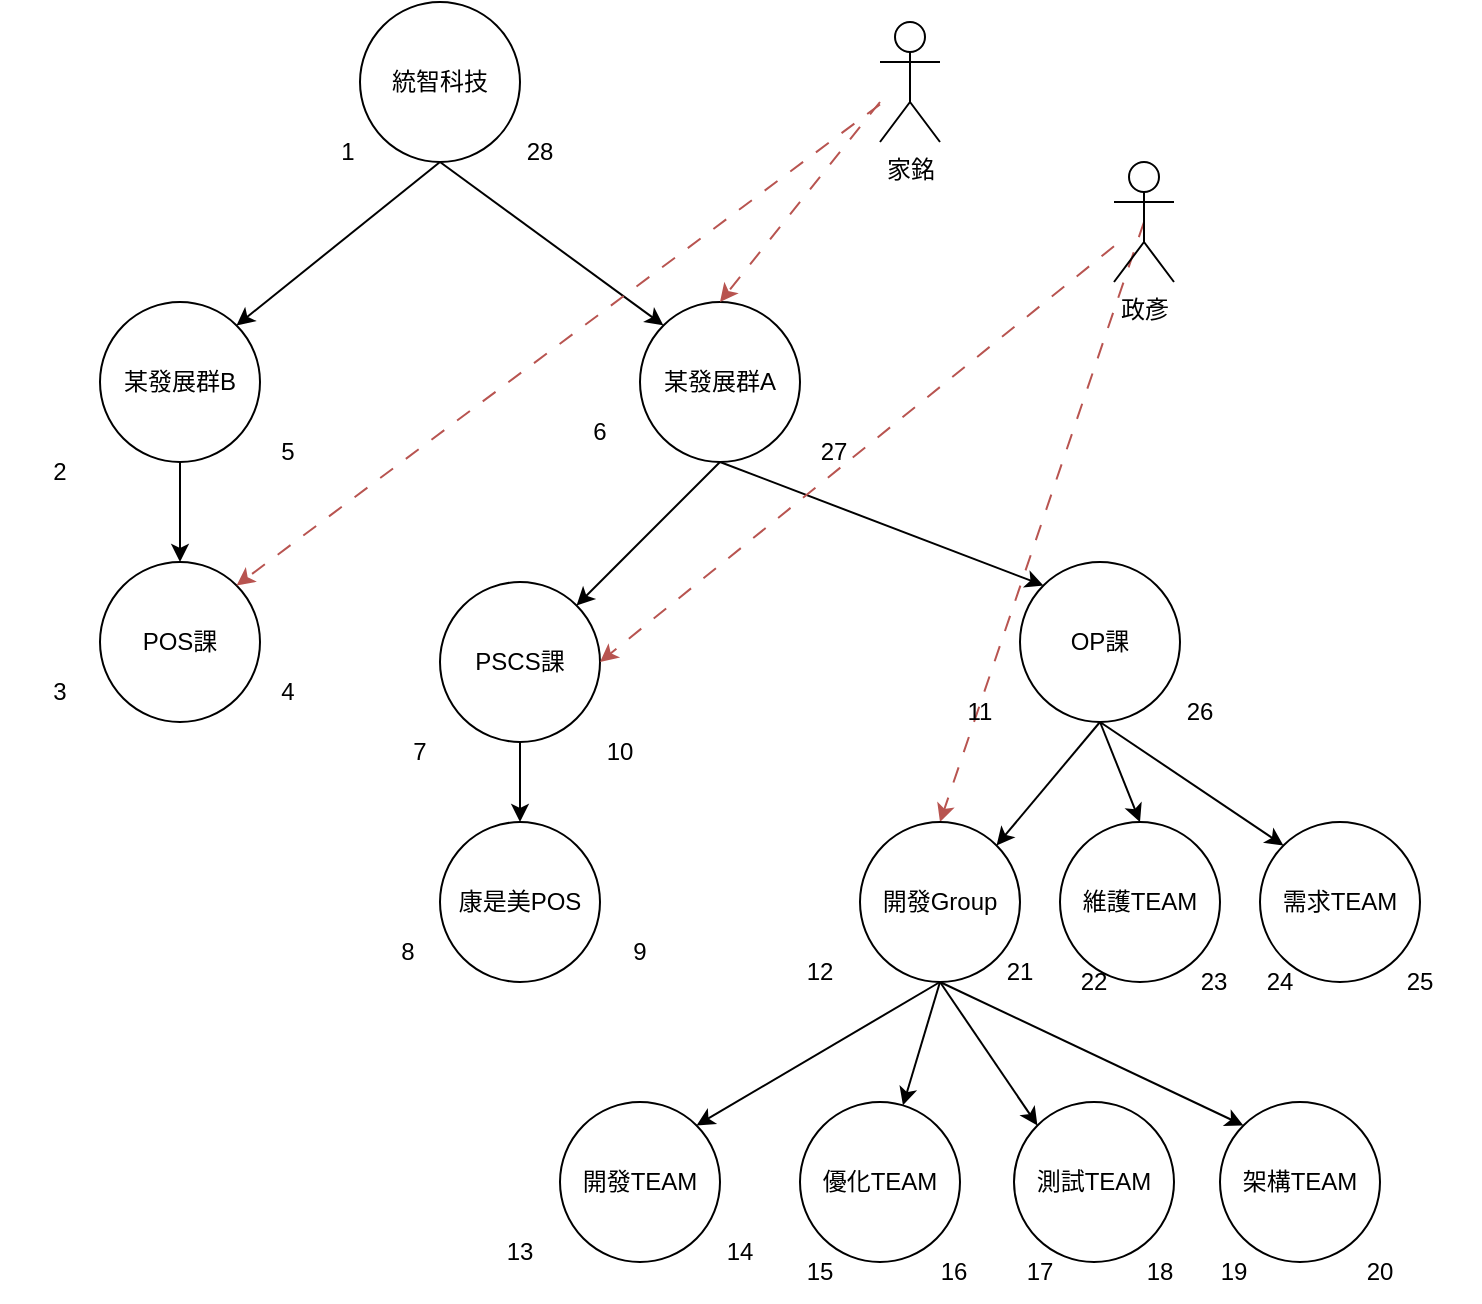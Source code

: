 <mxfile version="21.6.8" type="device">
  <diagram name="第 1 页" id="SsiunpsfQuj7ZZ4LuKEw">
    <mxGraphModel dx="954" dy="622" grid="1" gridSize="10" guides="1" tooltips="1" connect="1" arrows="1" fold="1" page="1" pageScale="1" pageWidth="827" pageHeight="1169" math="0" shadow="0">
      <root>
        <mxCell id="0" />
        <mxCell id="1" parent="0" />
        <mxCell id="whKWE8ibWk3SRuT9hRc6-10" value="" style="endArrow=classic;html=1;rounded=0;entryX=0.5;entryY=0;entryDx=0;entryDy=0;dashed=1;dashPattern=8 8;exitX=0.5;exitY=0.5;exitDx=0;exitDy=0;exitPerimeter=0;fillColor=#f8cecc;strokeColor=#b85450;" edge="1" parent="1" source="whKWE8ibWk3SRuT9hRc6-6" target="J8v8O8vQtxpTcH7Jla2E-8">
          <mxGeometry width="50" height="50" relative="1" as="geometry">
            <mxPoint x="885" y="257" as="sourcePoint" />
            <mxPoint x="550" y="420" as="targetPoint" />
          </mxGeometry>
        </mxCell>
        <mxCell id="J8v8O8vQtxpTcH7Jla2E-1" value="統智科技" style="ellipse;whiteSpace=wrap;html=1;aspect=fixed;" parent="1" vertex="1">
          <mxGeometry x="420" y="80" width="80" height="80" as="geometry" />
        </mxCell>
        <mxCell id="J8v8O8vQtxpTcH7Jla2E-2" value="某發展群B" style="ellipse;whiteSpace=wrap;html=1;aspect=fixed;" parent="1" vertex="1">
          <mxGeometry x="290" y="230" width="80" height="80" as="geometry" />
        </mxCell>
        <mxCell id="J8v8O8vQtxpTcH7Jla2E-3" value="某發展群A" style="ellipse;whiteSpace=wrap;html=1;aspect=fixed;" parent="1" vertex="1">
          <mxGeometry x="560" y="230" width="80" height="80" as="geometry" />
        </mxCell>
        <mxCell id="J8v8O8vQtxpTcH7Jla2E-4" value="POS課" style="ellipse;whiteSpace=wrap;html=1;aspect=fixed;" parent="1" vertex="1">
          <mxGeometry x="290" y="360" width="80" height="80" as="geometry" />
        </mxCell>
        <mxCell id="J8v8O8vQtxpTcH7Jla2E-5" value="PSCS課" style="ellipse;whiteSpace=wrap;html=1;aspect=fixed;" parent="1" vertex="1">
          <mxGeometry x="460" y="370" width="80" height="80" as="geometry" />
        </mxCell>
        <mxCell id="J8v8O8vQtxpTcH7Jla2E-6" value="OP課" style="ellipse;whiteSpace=wrap;html=1;aspect=fixed;" parent="1" vertex="1">
          <mxGeometry x="750" y="360" width="80" height="80" as="geometry" />
        </mxCell>
        <mxCell id="J8v8O8vQtxpTcH7Jla2E-7" value="康是美POS" style="ellipse;whiteSpace=wrap;html=1;aspect=fixed;" parent="1" vertex="1">
          <mxGeometry x="460" y="490" width="80" height="80" as="geometry" />
        </mxCell>
        <mxCell id="J8v8O8vQtxpTcH7Jla2E-8" value="開發Group" style="ellipse;whiteSpace=wrap;html=1;aspect=fixed;" parent="1" vertex="1">
          <mxGeometry x="670" y="490" width="80" height="80" as="geometry" />
        </mxCell>
        <mxCell id="J8v8O8vQtxpTcH7Jla2E-9" value="維護TEAM" style="ellipse;whiteSpace=wrap;html=1;aspect=fixed;" parent="1" vertex="1">
          <mxGeometry x="770" y="490" width="80" height="80" as="geometry" />
        </mxCell>
        <mxCell id="J8v8O8vQtxpTcH7Jla2E-10" value="需求TEAM" style="ellipse;whiteSpace=wrap;html=1;aspect=fixed;" parent="1" vertex="1">
          <mxGeometry x="870" y="490" width="80" height="80" as="geometry" />
        </mxCell>
        <mxCell id="J8v8O8vQtxpTcH7Jla2E-11" value="開發TEAM" style="ellipse;whiteSpace=wrap;html=1;aspect=fixed;" parent="1" vertex="1">
          <mxGeometry x="520" y="630" width="80" height="80" as="geometry" />
        </mxCell>
        <mxCell id="J8v8O8vQtxpTcH7Jla2E-12" value="優化TEAM" style="ellipse;whiteSpace=wrap;html=1;aspect=fixed;" parent="1" vertex="1">
          <mxGeometry x="640" y="630" width="80" height="80" as="geometry" />
        </mxCell>
        <mxCell id="J8v8O8vQtxpTcH7Jla2E-13" value="測試TEAM" style="ellipse;whiteSpace=wrap;html=1;aspect=fixed;" parent="1" vertex="1">
          <mxGeometry x="747" y="630" width="80" height="80" as="geometry" />
        </mxCell>
        <mxCell id="J8v8O8vQtxpTcH7Jla2E-14" value="架構TEAM" style="ellipse;whiteSpace=wrap;html=1;aspect=fixed;" parent="1" vertex="1">
          <mxGeometry x="850" y="630" width="80" height="80" as="geometry" />
        </mxCell>
        <mxCell id="J8v8O8vQtxpTcH7Jla2E-15" value="" style="endArrow=classic;html=1;rounded=0;exitX=0.5;exitY=1;exitDx=0;exitDy=0;entryX=1;entryY=0;entryDx=0;entryDy=0;" parent="1" source="J8v8O8vQtxpTcH7Jla2E-1" target="J8v8O8vQtxpTcH7Jla2E-2" edge="1">
          <mxGeometry width="50" height="50" relative="1" as="geometry">
            <mxPoint x="170" y="510" as="sourcePoint" />
            <mxPoint x="220" y="460" as="targetPoint" />
          </mxGeometry>
        </mxCell>
        <mxCell id="J8v8O8vQtxpTcH7Jla2E-16" value="" style="endArrow=classic;html=1;rounded=0;exitX=0.5;exitY=1;exitDx=0;exitDy=0;" parent="1" source="J8v8O8vQtxpTcH7Jla2E-2" target="J8v8O8vQtxpTcH7Jla2E-4" edge="1">
          <mxGeometry width="50" height="50" relative="1" as="geometry">
            <mxPoint x="470" y="170" as="sourcePoint" />
            <mxPoint x="280" y="220" as="targetPoint" />
          </mxGeometry>
        </mxCell>
        <mxCell id="J8v8O8vQtxpTcH7Jla2E-17" value="" style="endArrow=classic;html=1;rounded=0;exitX=0.5;exitY=1;exitDx=0;exitDy=0;entryX=0;entryY=0;entryDx=0;entryDy=0;" parent="1" source="J8v8O8vQtxpTcH7Jla2E-1" target="J8v8O8vQtxpTcH7Jla2E-3" edge="1">
          <mxGeometry width="50" height="50" relative="1" as="geometry">
            <mxPoint x="470" y="170" as="sourcePoint" />
            <mxPoint x="368" y="252" as="targetPoint" />
          </mxGeometry>
        </mxCell>
        <mxCell id="J8v8O8vQtxpTcH7Jla2E-18" value="" style="endArrow=classic;html=1;rounded=0;exitX=0.5;exitY=1;exitDx=0;exitDy=0;entryX=1;entryY=0;entryDx=0;entryDy=0;" parent="1" source="J8v8O8vQtxpTcH7Jla2E-3" target="J8v8O8vQtxpTcH7Jla2E-5" edge="1">
          <mxGeometry width="50" height="50" relative="1" as="geometry">
            <mxPoint x="470" y="170" as="sourcePoint" />
            <mxPoint x="582" y="252" as="targetPoint" />
          </mxGeometry>
        </mxCell>
        <mxCell id="J8v8O8vQtxpTcH7Jla2E-20" value="" style="endArrow=classic;html=1;rounded=0;exitX=0.5;exitY=1;exitDx=0;exitDy=0;entryX=0;entryY=0;entryDx=0;entryDy=0;" parent="1" source="J8v8O8vQtxpTcH7Jla2E-3" target="J8v8O8vQtxpTcH7Jla2E-6" edge="1">
          <mxGeometry width="50" height="50" relative="1" as="geometry">
            <mxPoint x="610" y="320" as="sourcePoint" />
            <mxPoint x="538" y="392" as="targetPoint" />
          </mxGeometry>
        </mxCell>
        <mxCell id="J8v8O8vQtxpTcH7Jla2E-21" value="" style="endArrow=classic;html=1;rounded=0;exitX=0.5;exitY=1;exitDx=0;exitDy=0;" parent="1" source="J8v8O8vQtxpTcH7Jla2E-5" target="J8v8O8vQtxpTcH7Jla2E-7" edge="1">
          <mxGeometry width="50" height="50" relative="1" as="geometry">
            <mxPoint x="610" y="320" as="sourcePoint" />
            <mxPoint x="538" y="392" as="targetPoint" />
            <Array as="points">
              <mxPoint x="500" y="470" />
            </Array>
          </mxGeometry>
        </mxCell>
        <mxCell id="J8v8O8vQtxpTcH7Jla2E-23" value="" style="endArrow=classic;html=1;rounded=0;exitX=0.5;exitY=1;exitDx=0;exitDy=0;entryX=1;entryY=0;entryDx=0;entryDy=0;" parent="1" source="J8v8O8vQtxpTcH7Jla2E-6" target="J8v8O8vQtxpTcH7Jla2E-8" edge="1">
          <mxGeometry width="50" height="50" relative="1" as="geometry">
            <mxPoint x="800" y="570" as="sourcePoint" />
            <mxPoint x="850" y="520" as="targetPoint" />
          </mxGeometry>
        </mxCell>
        <mxCell id="J8v8O8vQtxpTcH7Jla2E-24" value="" style="endArrow=classic;html=1;rounded=0;exitX=0.5;exitY=1;exitDx=0;exitDy=0;entryX=0.5;entryY=0;entryDx=0;entryDy=0;" parent="1" source="J8v8O8vQtxpTcH7Jla2E-6" target="J8v8O8vQtxpTcH7Jla2E-9" edge="1">
          <mxGeometry width="50" height="50" relative="1" as="geometry">
            <mxPoint x="800" y="450" as="sourcePoint" />
            <mxPoint x="748" y="512" as="targetPoint" />
          </mxGeometry>
        </mxCell>
        <mxCell id="J8v8O8vQtxpTcH7Jla2E-25" value="" style="endArrow=classic;html=1;rounded=0;exitX=0.5;exitY=1;exitDx=0;exitDy=0;entryX=0;entryY=0;entryDx=0;entryDy=0;" parent="1" source="J8v8O8vQtxpTcH7Jla2E-6" target="J8v8O8vQtxpTcH7Jla2E-10" edge="1">
          <mxGeometry width="50" height="50" relative="1" as="geometry">
            <mxPoint x="800" y="450" as="sourcePoint" />
            <mxPoint x="820" y="500" as="targetPoint" />
          </mxGeometry>
        </mxCell>
        <mxCell id="J8v8O8vQtxpTcH7Jla2E-26" value="" style="endArrow=classic;html=1;rounded=0;exitX=0.5;exitY=1;exitDx=0;exitDy=0;entryX=1;entryY=0;entryDx=0;entryDy=0;" parent="1" source="J8v8O8vQtxpTcH7Jla2E-8" target="J8v8O8vQtxpTcH7Jla2E-11" edge="1">
          <mxGeometry width="50" height="50" relative="1" as="geometry">
            <mxPoint x="800" y="450" as="sourcePoint" />
            <mxPoint x="748" y="512" as="targetPoint" />
          </mxGeometry>
        </mxCell>
        <mxCell id="J8v8O8vQtxpTcH7Jla2E-27" value="" style="endArrow=classic;html=1;rounded=0;exitX=0.5;exitY=1;exitDx=0;exitDy=0;" parent="1" source="J8v8O8vQtxpTcH7Jla2E-8" target="J8v8O8vQtxpTcH7Jla2E-12" edge="1">
          <mxGeometry width="50" height="50" relative="1" as="geometry">
            <mxPoint x="720" y="580" as="sourcePoint" />
            <mxPoint x="668" y="662" as="targetPoint" />
          </mxGeometry>
        </mxCell>
        <mxCell id="J8v8O8vQtxpTcH7Jla2E-28" value="" style="endArrow=classic;html=1;rounded=0;exitX=0.5;exitY=1;exitDx=0;exitDy=0;entryX=0;entryY=0;entryDx=0;entryDy=0;" parent="1" source="J8v8O8vQtxpTcH7Jla2E-8" target="J8v8O8vQtxpTcH7Jla2E-13" edge="1">
          <mxGeometry width="50" height="50" relative="1" as="geometry">
            <mxPoint x="720" y="580" as="sourcePoint" />
            <mxPoint x="732" y="662" as="targetPoint" />
          </mxGeometry>
        </mxCell>
        <mxCell id="J8v8O8vQtxpTcH7Jla2E-29" value="" style="endArrow=classic;html=1;rounded=0;exitX=0.5;exitY=1;exitDx=0;exitDy=0;entryX=0;entryY=0;entryDx=0;entryDy=0;" parent="1" source="J8v8O8vQtxpTcH7Jla2E-8" target="J8v8O8vQtxpTcH7Jla2E-14" edge="1">
          <mxGeometry width="50" height="50" relative="1" as="geometry">
            <mxPoint x="720" y="580" as="sourcePoint" />
            <mxPoint x="769" y="652" as="targetPoint" />
          </mxGeometry>
        </mxCell>
        <mxCell id="J8v8O8vQtxpTcH7Jla2E-30" value="1" style="text;html=1;strokeColor=none;fillColor=none;align=center;verticalAlign=middle;whiteSpace=wrap;rounded=0;" parent="1" vertex="1">
          <mxGeometry x="384" y="140" width="60" height="30" as="geometry" />
        </mxCell>
        <mxCell id="J8v8O8vQtxpTcH7Jla2E-31" value="2" style="text;html=1;strokeColor=none;fillColor=none;align=center;verticalAlign=middle;whiteSpace=wrap;rounded=0;" parent="1" vertex="1">
          <mxGeometry x="240" y="300" width="60" height="30" as="geometry" />
        </mxCell>
        <mxCell id="J8v8O8vQtxpTcH7Jla2E-32" value="3" style="text;html=1;strokeColor=none;fillColor=none;align=center;verticalAlign=middle;whiteSpace=wrap;rounded=0;" parent="1" vertex="1">
          <mxGeometry x="240" y="410" width="60" height="30" as="geometry" />
        </mxCell>
        <mxCell id="J8v8O8vQtxpTcH7Jla2E-33" value="4" style="text;html=1;strokeColor=none;fillColor=none;align=center;verticalAlign=middle;whiteSpace=wrap;rounded=0;" parent="1" vertex="1">
          <mxGeometry x="354" y="410" width="60" height="30" as="geometry" />
        </mxCell>
        <mxCell id="J8v8O8vQtxpTcH7Jla2E-34" value="5" style="text;html=1;strokeColor=none;fillColor=none;align=center;verticalAlign=middle;whiteSpace=wrap;rounded=0;" parent="1" vertex="1">
          <mxGeometry x="354" y="290" width="60" height="30" as="geometry" />
        </mxCell>
        <mxCell id="J8v8O8vQtxpTcH7Jla2E-35" value="6" style="text;html=1;strokeColor=none;fillColor=none;align=center;verticalAlign=middle;whiteSpace=wrap;rounded=0;" parent="1" vertex="1">
          <mxGeometry x="510" y="280" width="60" height="30" as="geometry" />
        </mxCell>
        <mxCell id="J8v8O8vQtxpTcH7Jla2E-36" value="7" style="text;html=1;strokeColor=none;fillColor=none;align=center;verticalAlign=middle;whiteSpace=wrap;rounded=0;" parent="1" vertex="1">
          <mxGeometry x="420" y="440" width="60" height="30" as="geometry" />
        </mxCell>
        <mxCell id="J8v8O8vQtxpTcH7Jla2E-37" value="8" style="text;html=1;strokeColor=none;fillColor=none;align=center;verticalAlign=middle;whiteSpace=wrap;rounded=0;" parent="1" vertex="1">
          <mxGeometry x="414" y="540" width="60" height="30" as="geometry" />
        </mxCell>
        <mxCell id="J8v8O8vQtxpTcH7Jla2E-38" value="9" style="text;html=1;strokeColor=none;fillColor=none;align=center;verticalAlign=middle;whiteSpace=wrap;rounded=0;" parent="1" vertex="1">
          <mxGeometry x="530" y="540" width="60" height="30" as="geometry" />
        </mxCell>
        <mxCell id="J8v8O8vQtxpTcH7Jla2E-39" value="10" style="text;html=1;strokeColor=none;fillColor=none;align=center;verticalAlign=middle;whiteSpace=wrap;rounded=0;" parent="1" vertex="1">
          <mxGeometry x="520" y="440" width="60" height="30" as="geometry" />
        </mxCell>
        <mxCell id="J8v8O8vQtxpTcH7Jla2E-40" value="11" style="text;html=1;strokeColor=none;fillColor=none;align=center;verticalAlign=middle;whiteSpace=wrap;rounded=0;" parent="1" vertex="1">
          <mxGeometry x="700" y="420" width="60" height="30" as="geometry" />
        </mxCell>
        <mxCell id="J8v8O8vQtxpTcH7Jla2E-41" value="12" style="text;html=1;strokeColor=none;fillColor=none;align=center;verticalAlign=middle;whiteSpace=wrap;rounded=0;" parent="1" vertex="1">
          <mxGeometry x="620" y="550" width="60" height="30" as="geometry" />
        </mxCell>
        <mxCell id="J8v8O8vQtxpTcH7Jla2E-42" value="13" style="text;html=1;strokeColor=none;fillColor=none;align=center;verticalAlign=middle;whiteSpace=wrap;rounded=0;" parent="1" vertex="1">
          <mxGeometry x="470" y="690" width="60" height="30" as="geometry" />
        </mxCell>
        <mxCell id="J8v8O8vQtxpTcH7Jla2E-43" value="14" style="text;html=1;strokeColor=none;fillColor=none;align=center;verticalAlign=middle;whiteSpace=wrap;rounded=0;" parent="1" vertex="1">
          <mxGeometry x="580" y="690" width="60" height="30" as="geometry" />
        </mxCell>
        <mxCell id="J8v8O8vQtxpTcH7Jla2E-44" value="15" style="text;html=1;strokeColor=none;fillColor=none;align=center;verticalAlign=middle;whiteSpace=wrap;rounded=0;" parent="1" vertex="1">
          <mxGeometry x="620" y="700" width="60" height="30" as="geometry" />
        </mxCell>
        <mxCell id="J8v8O8vQtxpTcH7Jla2E-45" value="16" style="text;html=1;strokeColor=none;fillColor=none;align=center;verticalAlign=middle;whiteSpace=wrap;rounded=0;" parent="1" vertex="1">
          <mxGeometry x="687" y="700" width="60" height="30" as="geometry" />
        </mxCell>
        <mxCell id="J8v8O8vQtxpTcH7Jla2E-46" value="17" style="text;html=1;strokeColor=none;fillColor=none;align=center;verticalAlign=middle;whiteSpace=wrap;rounded=0;" parent="1" vertex="1">
          <mxGeometry x="730" y="700" width="60" height="30" as="geometry" />
        </mxCell>
        <mxCell id="J8v8O8vQtxpTcH7Jla2E-47" value="18" style="text;html=1;strokeColor=none;fillColor=none;align=center;verticalAlign=middle;whiteSpace=wrap;rounded=0;" parent="1" vertex="1">
          <mxGeometry x="790" y="700" width="60" height="30" as="geometry" />
        </mxCell>
        <mxCell id="J8v8O8vQtxpTcH7Jla2E-48" value="19" style="text;html=1;strokeColor=none;fillColor=none;align=center;verticalAlign=middle;whiteSpace=wrap;rounded=0;" parent="1" vertex="1">
          <mxGeometry x="827" y="700" width="60" height="30" as="geometry" />
        </mxCell>
        <mxCell id="J8v8O8vQtxpTcH7Jla2E-49" value="20" style="text;html=1;strokeColor=none;fillColor=none;align=center;verticalAlign=middle;whiteSpace=wrap;rounded=0;" parent="1" vertex="1">
          <mxGeometry x="900" y="700" width="60" height="30" as="geometry" />
        </mxCell>
        <mxCell id="J8v8O8vQtxpTcH7Jla2E-50" value="21" style="text;html=1;strokeColor=none;fillColor=none;align=center;verticalAlign=middle;whiteSpace=wrap;rounded=0;" parent="1" vertex="1">
          <mxGeometry x="720" y="550" width="60" height="30" as="geometry" />
        </mxCell>
        <mxCell id="J8v8O8vQtxpTcH7Jla2E-51" value="22" style="text;html=1;strokeColor=none;fillColor=none;align=center;verticalAlign=middle;whiteSpace=wrap;rounded=0;" parent="1" vertex="1">
          <mxGeometry x="757" y="555" width="60" height="30" as="geometry" />
        </mxCell>
        <mxCell id="J8v8O8vQtxpTcH7Jla2E-52" value="23" style="text;html=1;strokeColor=none;fillColor=none;align=center;verticalAlign=middle;whiteSpace=wrap;rounded=0;" parent="1" vertex="1">
          <mxGeometry x="817" y="555" width="60" height="30" as="geometry" />
        </mxCell>
        <mxCell id="J8v8O8vQtxpTcH7Jla2E-53" value="24" style="text;html=1;strokeColor=none;fillColor=none;align=center;verticalAlign=middle;whiteSpace=wrap;rounded=0;" parent="1" vertex="1">
          <mxGeometry x="850" y="555" width="60" height="30" as="geometry" />
        </mxCell>
        <mxCell id="J8v8O8vQtxpTcH7Jla2E-54" value="25" style="text;html=1;strokeColor=none;fillColor=none;align=center;verticalAlign=middle;whiteSpace=wrap;rounded=0;" parent="1" vertex="1">
          <mxGeometry x="920" y="555" width="60" height="30" as="geometry" />
        </mxCell>
        <mxCell id="J8v8O8vQtxpTcH7Jla2E-55" value="26" style="text;html=1;strokeColor=none;fillColor=none;align=center;verticalAlign=middle;whiteSpace=wrap;rounded=0;" parent="1" vertex="1">
          <mxGeometry x="810" y="420" width="60" height="30" as="geometry" />
        </mxCell>
        <mxCell id="J8v8O8vQtxpTcH7Jla2E-56" value="27" style="text;html=1;strokeColor=none;fillColor=none;align=center;verticalAlign=middle;whiteSpace=wrap;rounded=0;" parent="1" vertex="1">
          <mxGeometry x="627" y="290" width="60" height="30" as="geometry" />
        </mxCell>
        <mxCell id="J8v8O8vQtxpTcH7Jla2E-57" value="28" style="text;html=1;strokeColor=none;fillColor=none;align=center;verticalAlign=middle;whiteSpace=wrap;rounded=0;" parent="1" vertex="1">
          <mxGeometry x="480" y="140" width="60" height="30" as="geometry" />
        </mxCell>
        <mxCell id="whKWE8ibWk3SRuT9hRc6-1" value="家銘" style="shape=umlActor;verticalLabelPosition=bottom;verticalAlign=top;html=1;outlineConnect=0;" vertex="1" parent="1">
          <mxGeometry x="680" y="90" width="30" height="60" as="geometry" />
        </mxCell>
        <mxCell id="whKWE8ibWk3SRuT9hRc6-4" value="" style="endArrow=classic;html=1;rounded=0;entryX=0.5;entryY=0;entryDx=0;entryDy=0;dashed=1;dashPattern=8 8;fillColor=#f8cecc;strokeColor=#b85450;" edge="1" parent="1" target="J8v8O8vQtxpTcH7Jla2E-3">
          <mxGeometry width="50" height="50" relative="1" as="geometry">
            <mxPoint x="680" y="130" as="sourcePoint" />
            <mxPoint x="582" y="252" as="targetPoint" />
          </mxGeometry>
        </mxCell>
        <mxCell id="whKWE8ibWk3SRuT9hRc6-5" value="" style="endArrow=classic;html=1;rounded=0;entryX=1;entryY=0;entryDx=0;entryDy=0;dashed=1;dashPattern=8 8;fillColor=#f8cecc;strokeColor=#b85450;" edge="1" parent="1" source="whKWE8ibWk3SRuT9hRc6-1" target="J8v8O8vQtxpTcH7Jla2E-4">
          <mxGeometry width="50" height="50" relative="1" as="geometry">
            <mxPoint x="850" y="196" as="sourcePoint" />
            <mxPoint x="650" y="280" as="targetPoint" />
          </mxGeometry>
        </mxCell>
        <mxCell id="whKWE8ibWk3SRuT9hRc6-6" value="政彥" style="shape=umlActor;verticalLabelPosition=bottom;verticalAlign=top;html=1;outlineConnect=0;" vertex="1" parent="1">
          <mxGeometry x="797" y="160" width="30" height="60" as="geometry" />
        </mxCell>
        <mxCell id="whKWE8ibWk3SRuT9hRc6-9" value="" style="endArrow=classic;html=1;rounded=0;entryX=1;entryY=0.5;entryDx=0;entryDy=0;dashed=1;dashPattern=8 8;fillColor=#f8cecc;strokeColor=#b85450;" edge="1" parent="1" source="whKWE8ibWk3SRuT9hRc6-6" target="J8v8O8vQtxpTcH7Jla2E-5">
          <mxGeometry width="50" height="50" relative="1" as="geometry">
            <mxPoint x="690" y="141" as="sourcePoint" />
            <mxPoint x="368" y="382" as="targetPoint" />
          </mxGeometry>
        </mxCell>
      </root>
    </mxGraphModel>
  </diagram>
</mxfile>
